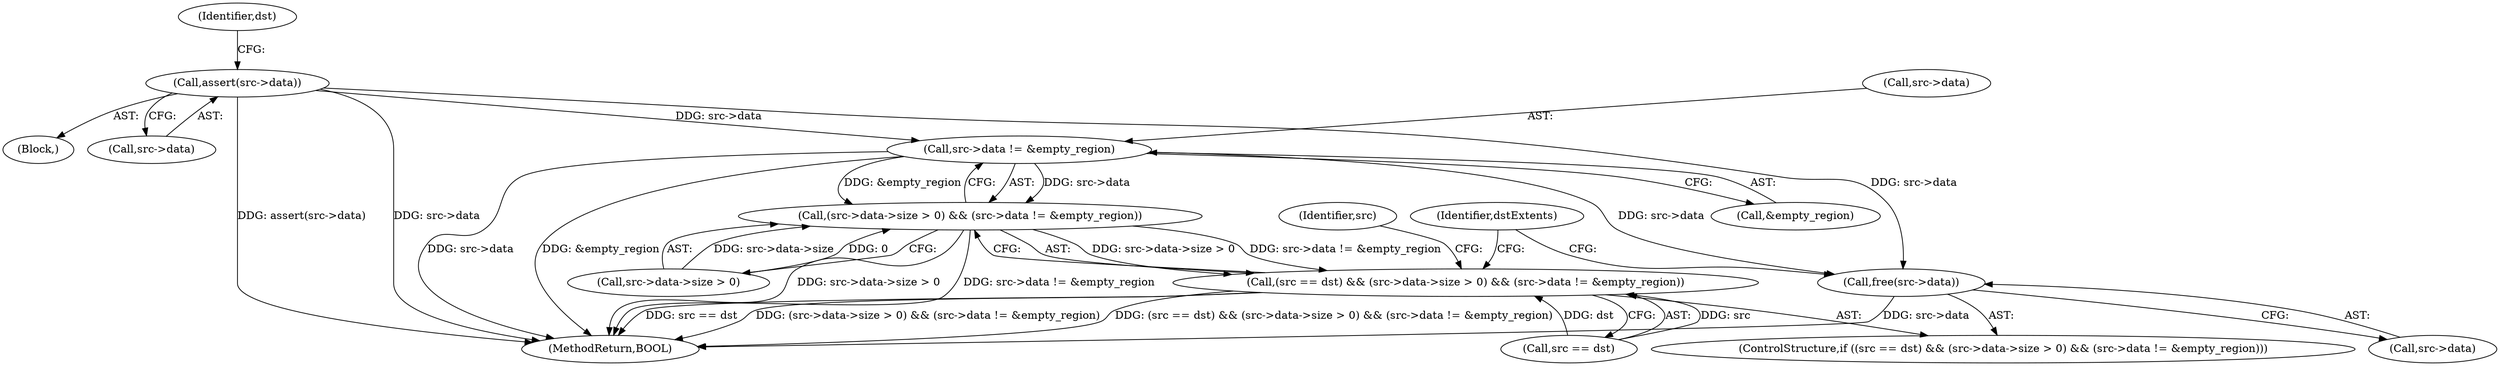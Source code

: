 digraph "0_FreeRDP_fc80ab45621bd966f70594c0b7393ec005a94007_2@pointer" {
"1000559" [label="(Call,src->data != &empty_region)"];
"1000133" [label="(Call,assert(src->data))"];
"1000551" [label="(Call,(src->data->size > 0) && (src->data != &empty_region))"];
"1000547" [label="(Call,(src == dst) && (src->data->size > 0) && (src->data != &empty_region))"];
"1000565" [label="(Call,free(src->data))"];
"1000563" [label="(Call,&empty_region)"];
"1000565" [label="(Call,free(src->data))"];
"1000546" [label="(ControlStructure,if ((src == dst) && (src->data->size > 0) && (src->data != &empty_region)))"];
"1000138" [label="(Identifier,dst)"];
"1000114" [label="(Block,)"];
"1000566" [label="(Call,src->data)"];
"1000571" [label="(Identifier,dstExtents)"];
"1000552" [label="(Call,src->data->size > 0)"];
"1000567" [label="(Identifier,src)"];
"1000547" [label="(Call,(src == dst) && (src->data->size > 0) && (src->data != &empty_region))"];
"1000133" [label="(Call,assert(src->data))"];
"1000560" [label="(Call,src->data)"];
"1000134" [label="(Call,src->data)"];
"1000559" [label="(Call,src->data != &empty_region)"];
"1000653" [label="(MethodReturn,BOOL)"];
"1000551" [label="(Call,(src->data->size > 0) && (src->data != &empty_region))"];
"1000548" [label="(Call,src == dst)"];
"1000559" -> "1000551"  [label="AST: "];
"1000559" -> "1000563"  [label="CFG: "];
"1000560" -> "1000559"  [label="AST: "];
"1000563" -> "1000559"  [label="AST: "];
"1000551" -> "1000559"  [label="CFG: "];
"1000559" -> "1000653"  [label="DDG: src->data"];
"1000559" -> "1000653"  [label="DDG: &empty_region"];
"1000559" -> "1000551"  [label="DDG: src->data"];
"1000559" -> "1000551"  [label="DDG: &empty_region"];
"1000133" -> "1000559"  [label="DDG: src->data"];
"1000559" -> "1000565"  [label="DDG: src->data"];
"1000133" -> "1000114"  [label="AST: "];
"1000133" -> "1000134"  [label="CFG: "];
"1000134" -> "1000133"  [label="AST: "];
"1000138" -> "1000133"  [label="CFG: "];
"1000133" -> "1000653"  [label="DDG: src->data"];
"1000133" -> "1000653"  [label="DDG: assert(src->data)"];
"1000133" -> "1000565"  [label="DDG: src->data"];
"1000551" -> "1000547"  [label="AST: "];
"1000551" -> "1000552"  [label="CFG: "];
"1000552" -> "1000551"  [label="AST: "];
"1000547" -> "1000551"  [label="CFG: "];
"1000551" -> "1000653"  [label="DDG: src->data != &empty_region"];
"1000551" -> "1000653"  [label="DDG: src->data->size > 0"];
"1000551" -> "1000547"  [label="DDG: src->data->size > 0"];
"1000551" -> "1000547"  [label="DDG: src->data != &empty_region"];
"1000552" -> "1000551"  [label="DDG: src->data->size"];
"1000552" -> "1000551"  [label="DDG: 0"];
"1000547" -> "1000546"  [label="AST: "];
"1000547" -> "1000548"  [label="CFG: "];
"1000548" -> "1000547"  [label="AST: "];
"1000567" -> "1000547"  [label="CFG: "];
"1000571" -> "1000547"  [label="CFG: "];
"1000547" -> "1000653"  [label="DDG: src == dst"];
"1000547" -> "1000653"  [label="DDG: (src->data->size > 0) && (src->data != &empty_region)"];
"1000547" -> "1000653"  [label="DDG: (src == dst) && (src->data->size > 0) && (src->data != &empty_region)"];
"1000548" -> "1000547"  [label="DDG: src"];
"1000548" -> "1000547"  [label="DDG: dst"];
"1000565" -> "1000546"  [label="AST: "];
"1000565" -> "1000566"  [label="CFG: "];
"1000566" -> "1000565"  [label="AST: "];
"1000571" -> "1000565"  [label="CFG: "];
"1000565" -> "1000653"  [label="DDG: src->data"];
}
